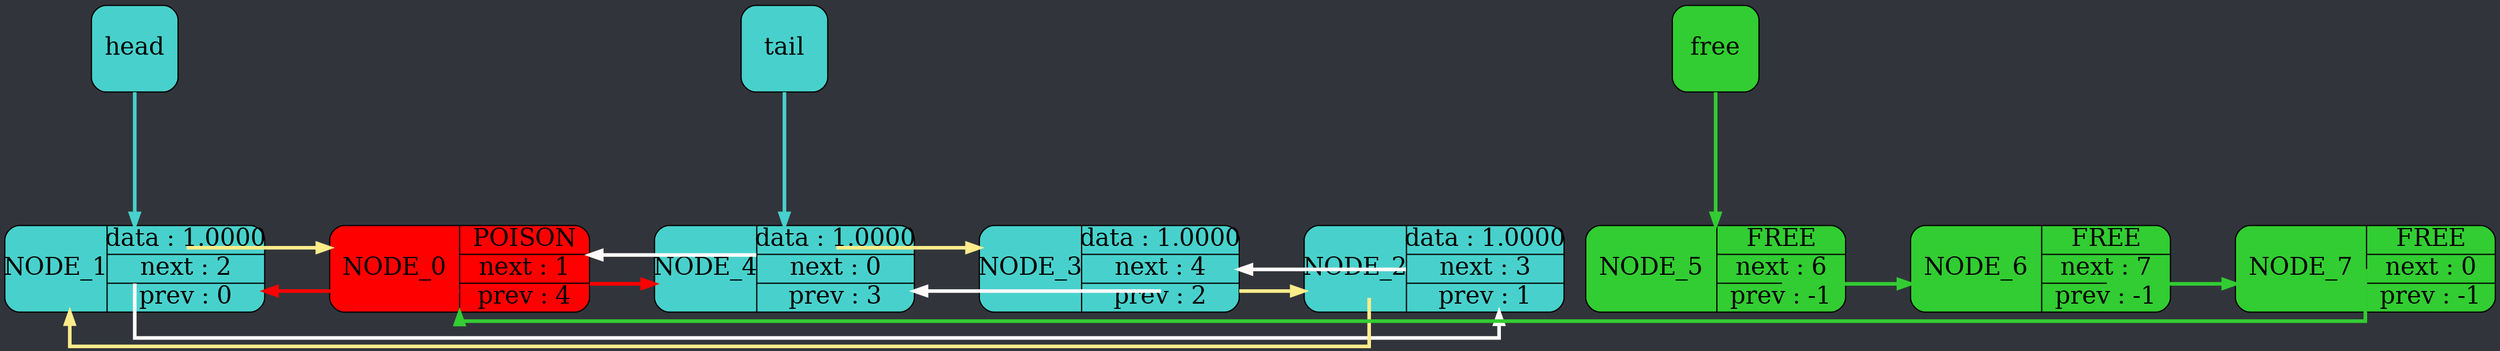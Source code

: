digraph G{rankdir = HR;
graph [dpi = 150];
ranksep = 0.5;
splines = ortho;
edge[minlen = 3, penwidth = 3];
graph [bgcolor="#31353b"]node[color="black",fontsize=14];
edge[color="darkgreen",fontcolor="blue",fontsize=12];
node[shape = record, style = rounded, fixedsize = true, height = 1, width = 3, fontsize = 20];
{rank = min;
head[label = "head", shape = Mrecord, style = filled, fillcolor="mediumturquoise",width = 1];
}
{rank = min;
tail[label = "tail", shape = Mrecord, style = filled, fillcolor="mediumturquoise", width = 1];
}
{rank = min;
free[label = "free", shape = Mrecord, style = filled, fillcolor="limegreen", width = 1];
}
head -> node1 [color = "mediumturquoise"];
tail -> node4 [color = "mediumturquoise"];
free -> node5 [color = "limegreen"];
{rank = max;node0[shape = Mrecord, style = filled, fillcolor="#FF0000", label = "NODE_0| {<data> POISON| <next> next : 1 | <prev> prev : 4}"];
node1[shape = Mrecord, style = filled, fillcolor="mediumturquoise", label = "NODE_1| {<data> data : 1.0000| <next> next : 2 | <prev> prev : 0}"];
node2[shape = Mrecord, style = filled, fillcolor="mediumturquoise", label = "NODE_2| {<data> data : 1.0000| <next> next : 3 | <prev> prev : 1}"];
node3[shape = Mrecord, style = filled, fillcolor="mediumturquoise", label = "NODE_3| {<data> data : 1.0000| <next> next : 4 | <prev> prev : 2}"];
node4[shape = Mrecord, style = filled, fillcolor="mediumturquoise", label = "NODE_4| {<data> data : 1.0000| <next> next : 0 | <prev> prev : 3}"];
node5[shape = Mrecord, style = filled, fillcolor="limegreen", label = "NODE_5| {<data> FREE| <next> next : 6 | <prev> prev : -1}"];
node6[shape = Mrecord, style = filled, fillcolor="limegreen", label = "NODE_6| {<data> FREE| <next> next : 7 | <prev> prev : -1}"];
node7[shape = Mrecord, style = filled, fillcolor="limegreen", label = "NODE_7| {<data> FREE| <next> next : 0 | <prev> prev : -1}"];
}
node0 ->node1 ->node2 ->node3 ->node4 ->node5 ->node6 ->node7[weight = 10000; style = invis];
node1: <next> -> node2 [color = "snow1"];
node1: <prev> -> node0 [color = "lightgoldenrod1"];
node2: <next> -> node3 [color = "snow1"];
node2: <prev> -> node1 [color = "lightgoldenrod1"];
node3: <next> -> node4 [color = "snow1"];
node3: <prev> -> node2 [color = "lightgoldenrod1"];
node4: <next> -> node0 [color = "snow1"];
node4: <prev> -> node3 [color = "lightgoldenrod1"];
node0: <prev> -> node4 [color = "red"];
node0: <prev> -> node1 [color = "red"];
node5: <next> -> node6 [color = "limegreen"];
node6: <next> -> node7 [color = "limegreen"];
node7: <next> -> node0 [color = "limegreen"];
}